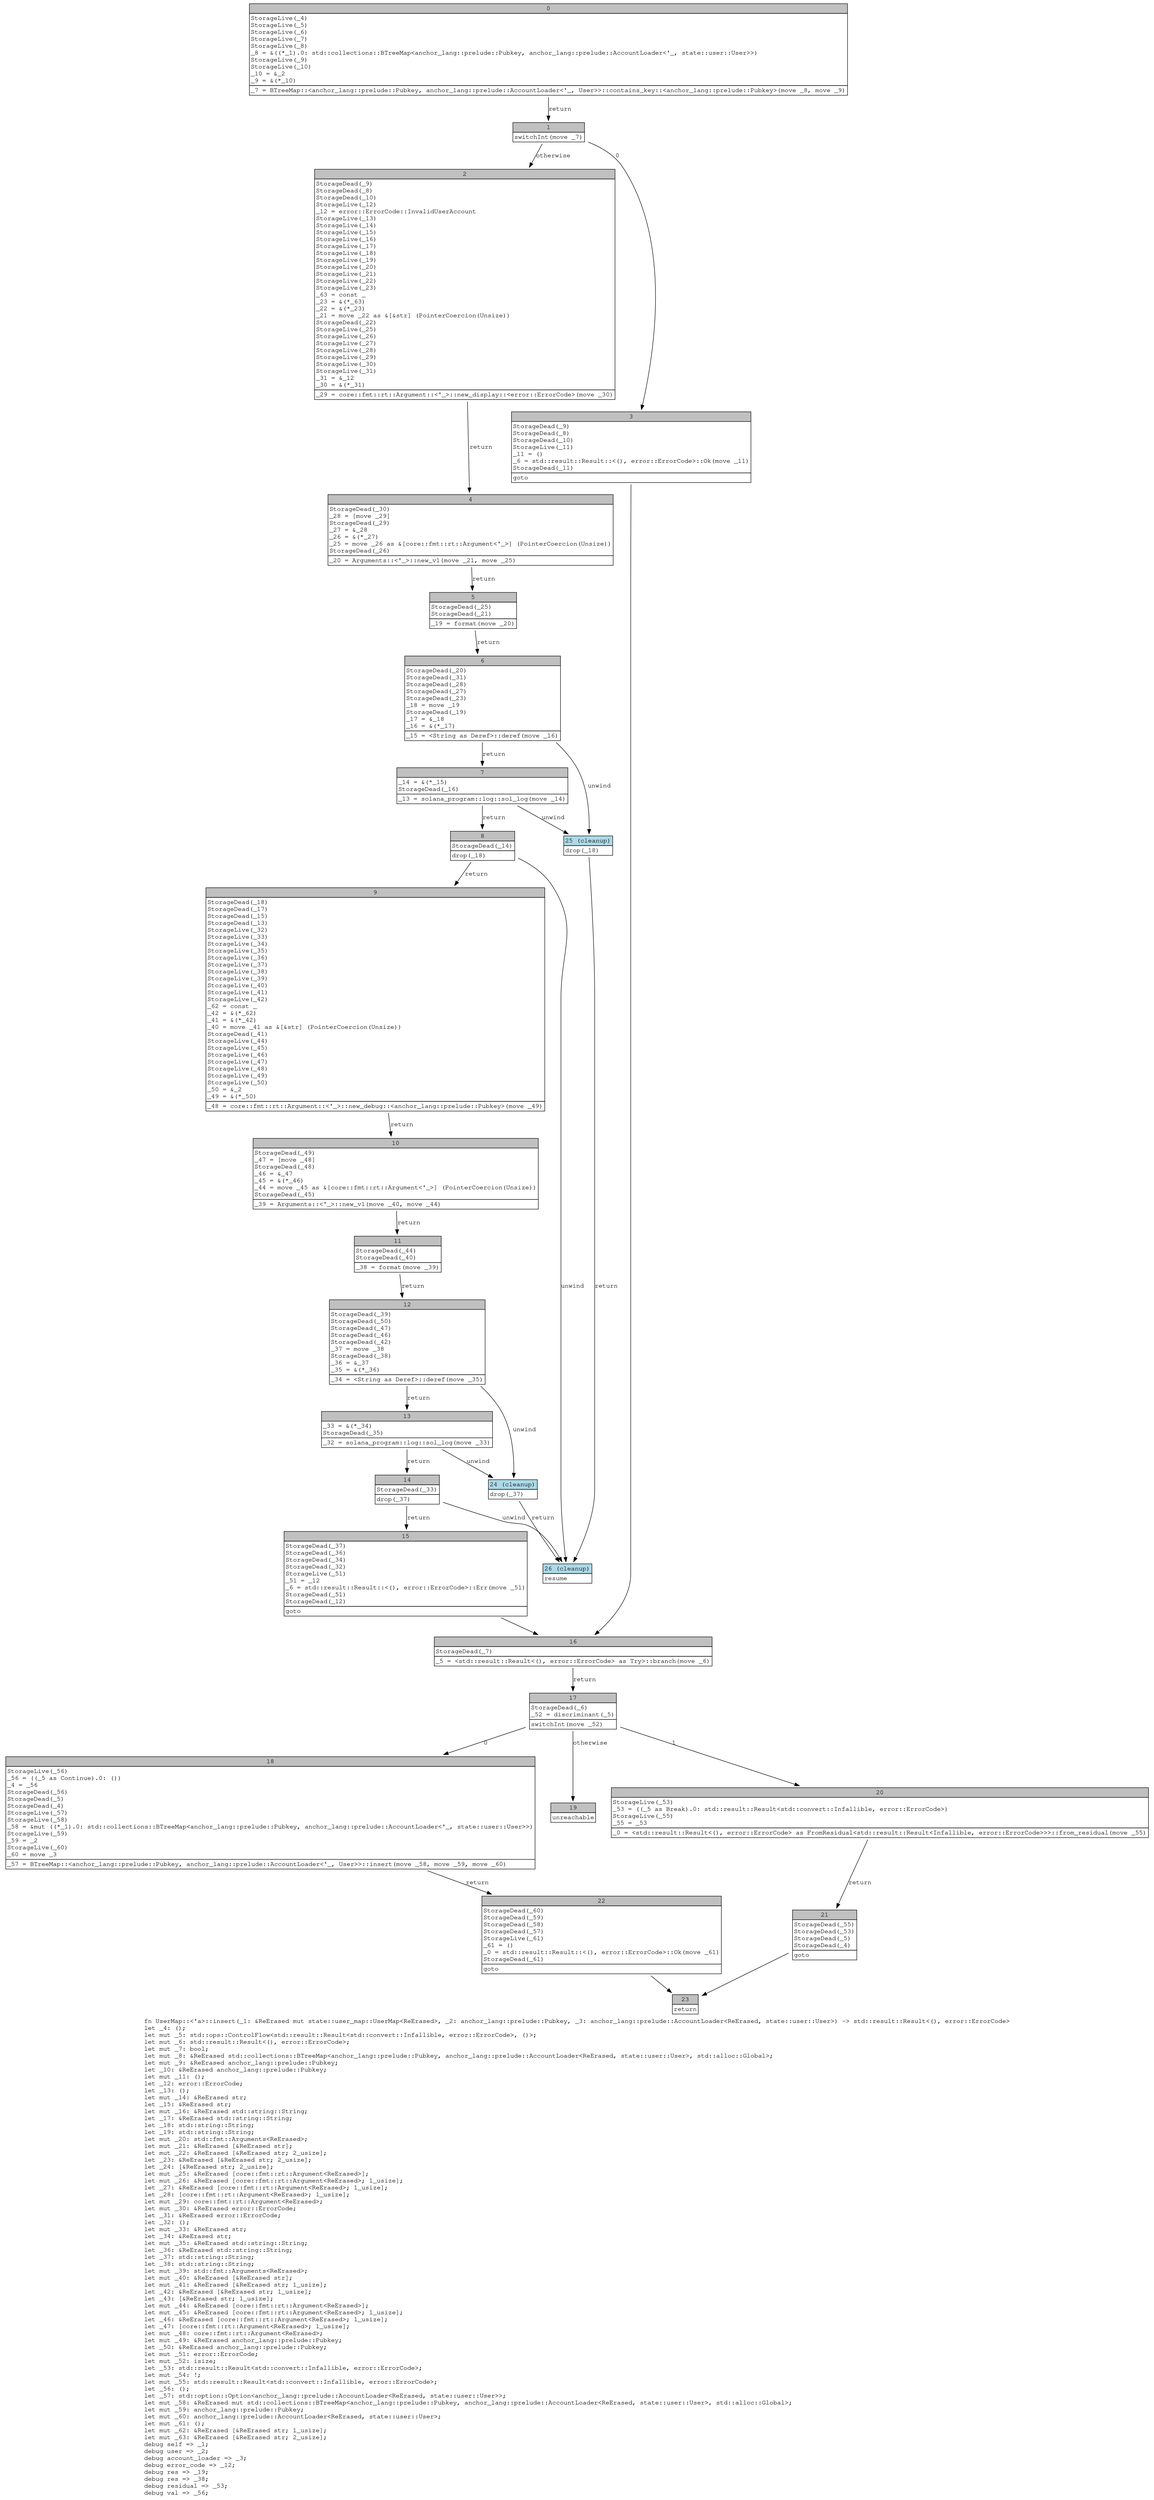digraph Mir_0_4482 {
    graph [fontname="Courier, monospace"];
    node [fontname="Courier, monospace"];
    edge [fontname="Courier, monospace"];
    label=<fn UserMap::&lt;'a&gt;::insert(_1: &amp;ReErased mut state::user_map::UserMap&lt;ReErased&gt;, _2: anchor_lang::prelude::Pubkey, _3: anchor_lang::prelude::AccountLoader&lt;ReErased, state::user::User&gt;) -&gt; std::result::Result&lt;(), error::ErrorCode&gt;<br align="left"/>let _4: ();<br align="left"/>let mut _5: std::ops::ControlFlow&lt;std::result::Result&lt;std::convert::Infallible, error::ErrorCode&gt;, ()&gt;;<br align="left"/>let mut _6: std::result::Result&lt;(), error::ErrorCode&gt;;<br align="left"/>let mut _7: bool;<br align="left"/>let mut _8: &amp;ReErased std::collections::BTreeMap&lt;anchor_lang::prelude::Pubkey, anchor_lang::prelude::AccountLoader&lt;ReErased, state::user::User&gt;, std::alloc::Global&gt;;<br align="left"/>let mut _9: &amp;ReErased anchor_lang::prelude::Pubkey;<br align="left"/>let _10: &amp;ReErased anchor_lang::prelude::Pubkey;<br align="left"/>let mut _11: ();<br align="left"/>let _12: error::ErrorCode;<br align="left"/>let _13: ();<br align="left"/>let mut _14: &amp;ReErased str;<br align="left"/>let _15: &amp;ReErased str;<br align="left"/>let mut _16: &amp;ReErased std::string::String;<br align="left"/>let _17: &amp;ReErased std::string::String;<br align="left"/>let _18: std::string::String;<br align="left"/>let _19: std::string::String;<br align="left"/>let mut _20: std::fmt::Arguments&lt;ReErased&gt;;<br align="left"/>let mut _21: &amp;ReErased [&amp;ReErased str];<br align="left"/>let mut _22: &amp;ReErased [&amp;ReErased str; 2_usize];<br align="left"/>let _23: &amp;ReErased [&amp;ReErased str; 2_usize];<br align="left"/>let _24: [&amp;ReErased str; 2_usize];<br align="left"/>let mut _25: &amp;ReErased [core::fmt::rt::Argument&lt;ReErased&gt;];<br align="left"/>let mut _26: &amp;ReErased [core::fmt::rt::Argument&lt;ReErased&gt;; 1_usize];<br align="left"/>let _27: &amp;ReErased [core::fmt::rt::Argument&lt;ReErased&gt;; 1_usize];<br align="left"/>let _28: [core::fmt::rt::Argument&lt;ReErased&gt;; 1_usize];<br align="left"/>let mut _29: core::fmt::rt::Argument&lt;ReErased&gt;;<br align="left"/>let mut _30: &amp;ReErased error::ErrorCode;<br align="left"/>let _31: &amp;ReErased error::ErrorCode;<br align="left"/>let _32: ();<br align="left"/>let mut _33: &amp;ReErased str;<br align="left"/>let _34: &amp;ReErased str;<br align="left"/>let mut _35: &amp;ReErased std::string::String;<br align="left"/>let _36: &amp;ReErased std::string::String;<br align="left"/>let _37: std::string::String;<br align="left"/>let _38: std::string::String;<br align="left"/>let mut _39: std::fmt::Arguments&lt;ReErased&gt;;<br align="left"/>let mut _40: &amp;ReErased [&amp;ReErased str];<br align="left"/>let mut _41: &amp;ReErased [&amp;ReErased str; 1_usize];<br align="left"/>let _42: &amp;ReErased [&amp;ReErased str; 1_usize];<br align="left"/>let _43: [&amp;ReErased str; 1_usize];<br align="left"/>let mut _44: &amp;ReErased [core::fmt::rt::Argument&lt;ReErased&gt;];<br align="left"/>let mut _45: &amp;ReErased [core::fmt::rt::Argument&lt;ReErased&gt;; 1_usize];<br align="left"/>let _46: &amp;ReErased [core::fmt::rt::Argument&lt;ReErased&gt;; 1_usize];<br align="left"/>let _47: [core::fmt::rt::Argument&lt;ReErased&gt;; 1_usize];<br align="left"/>let mut _48: core::fmt::rt::Argument&lt;ReErased&gt;;<br align="left"/>let mut _49: &amp;ReErased anchor_lang::prelude::Pubkey;<br align="left"/>let _50: &amp;ReErased anchor_lang::prelude::Pubkey;<br align="left"/>let mut _51: error::ErrorCode;<br align="left"/>let mut _52: isize;<br align="left"/>let _53: std::result::Result&lt;std::convert::Infallible, error::ErrorCode&gt;;<br align="left"/>let mut _54: !;<br align="left"/>let mut _55: std::result::Result&lt;std::convert::Infallible, error::ErrorCode&gt;;<br align="left"/>let _56: ();<br align="left"/>let _57: std::option::Option&lt;anchor_lang::prelude::AccountLoader&lt;ReErased, state::user::User&gt;&gt;;<br align="left"/>let mut _58: &amp;ReErased mut std::collections::BTreeMap&lt;anchor_lang::prelude::Pubkey, anchor_lang::prelude::AccountLoader&lt;ReErased, state::user::User&gt;, std::alloc::Global&gt;;<br align="left"/>let mut _59: anchor_lang::prelude::Pubkey;<br align="left"/>let mut _60: anchor_lang::prelude::AccountLoader&lt;ReErased, state::user::User&gt;;<br align="left"/>let mut _61: ();<br align="left"/>let mut _62: &amp;ReErased [&amp;ReErased str; 1_usize];<br align="left"/>let mut _63: &amp;ReErased [&amp;ReErased str; 2_usize];<br align="left"/>debug self =&gt; _1;<br align="left"/>debug user =&gt; _2;<br align="left"/>debug account_loader =&gt; _3;<br align="left"/>debug error_code =&gt; _12;<br align="left"/>debug res =&gt; _19;<br align="left"/>debug res =&gt; _38;<br align="left"/>debug residual =&gt; _53;<br align="left"/>debug val =&gt; _56;<br align="left"/>>;
    bb0__0_4482 [shape="none", label=<<table border="0" cellborder="1" cellspacing="0"><tr><td bgcolor="gray" align="center" colspan="1">0</td></tr><tr><td align="left" balign="left">StorageLive(_4)<br/>StorageLive(_5)<br/>StorageLive(_6)<br/>StorageLive(_7)<br/>StorageLive(_8)<br/>_8 = &amp;((*_1).0: std::collections::BTreeMap&lt;anchor_lang::prelude::Pubkey, anchor_lang::prelude::AccountLoader&lt;'_, state::user::User&gt;&gt;)<br/>StorageLive(_9)<br/>StorageLive(_10)<br/>_10 = &amp;_2<br/>_9 = &amp;(*_10)<br/></td></tr><tr><td align="left">_7 = BTreeMap::&lt;anchor_lang::prelude::Pubkey, anchor_lang::prelude::AccountLoader&lt;'_, User&gt;&gt;::contains_key::&lt;anchor_lang::prelude::Pubkey&gt;(move _8, move _9)</td></tr></table>>];
    bb1__0_4482 [shape="none", label=<<table border="0" cellborder="1" cellspacing="0"><tr><td bgcolor="gray" align="center" colspan="1">1</td></tr><tr><td align="left">switchInt(move _7)</td></tr></table>>];
    bb2__0_4482 [shape="none", label=<<table border="0" cellborder="1" cellspacing="0"><tr><td bgcolor="gray" align="center" colspan="1">2</td></tr><tr><td align="left" balign="left">StorageDead(_9)<br/>StorageDead(_8)<br/>StorageDead(_10)<br/>StorageLive(_12)<br/>_12 = error::ErrorCode::InvalidUserAccount<br/>StorageLive(_13)<br/>StorageLive(_14)<br/>StorageLive(_15)<br/>StorageLive(_16)<br/>StorageLive(_17)<br/>StorageLive(_18)<br/>StorageLive(_19)<br/>StorageLive(_20)<br/>StorageLive(_21)<br/>StorageLive(_22)<br/>StorageLive(_23)<br/>_63 = const _<br/>_23 = &amp;(*_63)<br/>_22 = &amp;(*_23)<br/>_21 = move _22 as &amp;[&amp;str] (PointerCoercion(Unsize))<br/>StorageDead(_22)<br/>StorageLive(_25)<br/>StorageLive(_26)<br/>StorageLive(_27)<br/>StorageLive(_28)<br/>StorageLive(_29)<br/>StorageLive(_30)<br/>StorageLive(_31)<br/>_31 = &amp;_12<br/>_30 = &amp;(*_31)<br/></td></tr><tr><td align="left">_29 = core::fmt::rt::Argument::&lt;'_&gt;::new_display::&lt;error::ErrorCode&gt;(move _30)</td></tr></table>>];
    bb3__0_4482 [shape="none", label=<<table border="0" cellborder="1" cellspacing="0"><tr><td bgcolor="gray" align="center" colspan="1">3</td></tr><tr><td align="left" balign="left">StorageDead(_9)<br/>StorageDead(_8)<br/>StorageDead(_10)<br/>StorageLive(_11)<br/>_11 = ()<br/>_6 = std::result::Result::&lt;(), error::ErrorCode&gt;::Ok(move _11)<br/>StorageDead(_11)<br/></td></tr><tr><td align="left">goto</td></tr></table>>];
    bb4__0_4482 [shape="none", label=<<table border="0" cellborder="1" cellspacing="0"><tr><td bgcolor="gray" align="center" colspan="1">4</td></tr><tr><td align="left" balign="left">StorageDead(_30)<br/>_28 = [move _29]<br/>StorageDead(_29)<br/>_27 = &amp;_28<br/>_26 = &amp;(*_27)<br/>_25 = move _26 as &amp;[core::fmt::rt::Argument&lt;'_&gt;] (PointerCoercion(Unsize))<br/>StorageDead(_26)<br/></td></tr><tr><td align="left">_20 = Arguments::&lt;'_&gt;::new_v1(move _21, move _25)</td></tr></table>>];
    bb5__0_4482 [shape="none", label=<<table border="0" cellborder="1" cellspacing="0"><tr><td bgcolor="gray" align="center" colspan="1">5</td></tr><tr><td align="left" balign="left">StorageDead(_25)<br/>StorageDead(_21)<br/></td></tr><tr><td align="left">_19 = format(move _20)</td></tr></table>>];
    bb6__0_4482 [shape="none", label=<<table border="0" cellborder="1" cellspacing="0"><tr><td bgcolor="gray" align="center" colspan="1">6</td></tr><tr><td align="left" balign="left">StorageDead(_20)<br/>StorageDead(_31)<br/>StorageDead(_28)<br/>StorageDead(_27)<br/>StorageDead(_23)<br/>_18 = move _19<br/>StorageDead(_19)<br/>_17 = &amp;_18<br/>_16 = &amp;(*_17)<br/></td></tr><tr><td align="left">_15 = &lt;String as Deref&gt;::deref(move _16)</td></tr></table>>];
    bb7__0_4482 [shape="none", label=<<table border="0" cellborder="1" cellspacing="0"><tr><td bgcolor="gray" align="center" colspan="1">7</td></tr><tr><td align="left" balign="left">_14 = &amp;(*_15)<br/>StorageDead(_16)<br/></td></tr><tr><td align="left">_13 = solana_program::log::sol_log(move _14)</td></tr></table>>];
    bb8__0_4482 [shape="none", label=<<table border="0" cellborder="1" cellspacing="0"><tr><td bgcolor="gray" align="center" colspan="1">8</td></tr><tr><td align="left" balign="left">StorageDead(_14)<br/></td></tr><tr><td align="left">drop(_18)</td></tr></table>>];
    bb9__0_4482 [shape="none", label=<<table border="0" cellborder="1" cellspacing="0"><tr><td bgcolor="gray" align="center" colspan="1">9</td></tr><tr><td align="left" balign="left">StorageDead(_18)<br/>StorageDead(_17)<br/>StorageDead(_15)<br/>StorageDead(_13)<br/>StorageLive(_32)<br/>StorageLive(_33)<br/>StorageLive(_34)<br/>StorageLive(_35)<br/>StorageLive(_36)<br/>StorageLive(_37)<br/>StorageLive(_38)<br/>StorageLive(_39)<br/>StorageLive(_40)<br/>StorageLive(_41)<br/>StorageLive(_42)<br/>_62 = const _<br/>_42 = &amp;(*_62)<br/>_41 = &amp;(*_42)<br/>_40 = move _41 as &amp;[&amp;str] (PointerCoercion(Unsize))<br/>StorageDead(_41)<br/>StorageLive(_44)<br/>StorageLive(_45)<br/>StorageLive(_46)<br/>StorageLive(_47)<br/>StorageLive(_48)<br/>StorageLive(_49)<br/>StorageLive(_50)<br/>_50 = &amp;_2<br/>_49 = &amp;(*_50)<br/></td></tr><tr><td align="left">_48 = core::fmt::rt::Argument::&lt;'_&gt;::new_debug::&lt;anchor_lang::prelude::Pubkey&gt;(move _49)</td></tr></table>>];
    bb10__0_4482 [shape="none", label=<<table border="0" cellborder="1" cellspacing="0"><tr><td bgcolor="gray" align="center" colspan="1">10</td></tr><tr><td align="left" balign="left">StorageDead(_49)<br/>_47 = [move _48]<br/>StorageDead(_48)<br/>_46 = &amp;_47<br/>_45 = &amp;(*_46)<br/>_44 = move _45 as &amp;[core::fmt::rt::Argument&lt;'_&gt;] (PointerCoercion(Unsize))<br/>StorageDead(_45)<br/></td></tr><tr><td align="left">_39 = Arguments::&lt;'_&gt;::new_v1(move _40, move _44)</td></tr></table>>];
    bb11__0_4482 [shape="none", label=<<table border="0" cellborder="1" cellspacing="0"><tr><td bgcolor="gray" align="center" colspan="1">11</td></tr><tr><td align="left" balign="left">StorageDead(_44)<br/>StorageDead(_40)<br/></td></tr><tr><td align="left">_38 = format(move _39)</td></tr></table>>];
    bb12__0_4482 [shape="none", label=<<table border="0" cellborder="1" cellspacing="0"><tr><td bgcolor="gray" align="center" colspan="1">12</td></tr><tr><td align="left" balign="left">StorageDead(_39)<br/>StorageDead(_50)<br/>StorageDead(_47)<br/>StorageDead(_46)<br/>StorageDead(_42)<br/>_37 = move _38<br/>StorageDead(_38)<br/>_36 = &amp;_37<br/>_35 = &amp;(*_36)<br/></td></tr><tr><td align="left">_34 = &lt;String as Deref&gt;::deref(move _35)</td></tr></table>>];
    bb13__0_4482 [shape="none", label=<<table border="0" cellborder="1" cellspacing="0"><tr><td bgcolor="gray" align="center" colspan="1">13</td></tr><tr><td align="left" balign="left">_33 = &amp;(*_34)<br/>StorageDead(_35)<br/></td></tr><tr><td align="left">_32 = solana_program::log::sol_log(move _33)</td></tr></table>>];
    bb14__0_4482 [shape="none", label=<<table border="0" cellborder="1" cellspacing="0"><tr><td bgcolor="gray" align="center" colspan="1">14</td></tr><tr><td align="left" balign="left">StorageDead(_33)<br/></td></tr><tr><td align="left">drop(_37)</td></tr></table>>];
    bb15__0_4482 [shape="none", label=<<table border="0" cellborder="1" cellspacing="0"><tr><td bgcolor="gray" align="center" colspan="1">15</td></tr><tr><td align="left" balign="left">StorageDead(_37)<br/>StorageDead(_36)<br/>StorageDead(_34)<br/>StorageDead(_32)<br/>StorageLive(_51)<br/>_51 = _12<br/>_6 = std::result::Result::&lt;(), error::ErrorCode&gt;::Err(move _51)<br/>StorageDead(_51)<br/>StorageDead(_12)<br/></td></tr><tr><td align="left">goto</td></tr></table>>];
    bb16__0_4482 [shape="none", label=<<table border="0" cellborder="1" cellspacing="0"><tr><td bgcolor="gray" align="center" colspan="1">16</td></tr><tr><td align="left" balign="left">StorageDead(_7)<br/></td></tr><tr><td align="left">_5 = &lt;std::result::Result&lt;(), error::ErrorCode&gt; as Try&gt;::branch(move _6)</td></tr></table>>];
    bb17__0_4482 [shape="none", label=<<table border="0" cellborder="1" cellspacing="0"><tr><td bgcolor="gray" align="center" colspan="1">17</td></tr><tr><td align="left" balign="left">StorageDead(_6)<br/>_52 = discriminant(_5)<br/></td></tr><tr><td align="left">switchInt(move _52)</td></tr></table>>];
    bb18__0_4482 [shape="none", label=<<table border="0" cellborder="1" cellspacing="0"><tr><td bgcolor="gray" align="center" colspan="1">18</td></tr><tr><td align="left" balign="left">StorageLive(_56)<br/>_56 = ((_5 as Continue).0: ())<br/>_4 = _56<br/>StorageDead(_56)<br/>StorageDead(_5)<br/>StorageDead(_4)<br/>StorageLive(_57)<br/>StorageLive(_58)<br/>_58 = &amp;mut ((*_1).0: std::collections::BTreeMap&lt;anchor_lang::prelude::Pubkey, anchor_lang::prelude::AccountLoader&lt;'_, state::user::User&gt;&gt;)<br/>StorageLive(_59)<br/>_59 = _2<br/>StorageLive(_60)<br/>_60 = move _3<br/></td></tr><tr><td align="left">_57 = BTreeMap::&lt;anchor_lang::prelude::Pubkey, anchor_lang::prelude::AccountLoader&lt;'_, User&gt;&gt;::insert(move _58, move _59, move _60)</td></tr></table>>];
    bb19__0_4482 [shape="none", label=<<table border="0" cellborder="1" cellspacing="0"><tr><td bgcolor="gray" align="center" colspan="1">19</td></tr><tr><td align="left">unreachable</td></tr></table>>];
    bb20__0_4482 [shape="none", label=<<table border="0" cellborder="1" cellspacing="0"><tr><td bgcolor="gray" align="center" colspan="1">20</td></tr><tr><td align="left" balign="left">StorageLive(_53)<br/>_53 = ((_5 as Break).0: std::result::Result&lt;std::convert::Infallible, error::ErrorCode&gt;)<br/>StorageLive(_55)<br/>_55 = _53<br/></td></tr><tr><td align="left">_0 = &lt;std::result::Result&lt;(), error::ErrorCode&gt; as FromResidual&lt;std::result::Result&lt;Infallible, error::ErrorCode&gt;&gt;&gt;::from_residual(move _55)</td></tr></table>>];
    bb21__0_4482 [shape="none", label=<<table border="0" cellborder="1" cellspacing="0"><tr><td bgcolor="gray" align="center" colspan="1">21</td></tr><tr><td align="left" balign="left">StorageDead(_55)<br/>StorageDead(_53)<br/>StorageDead(_5)<br/>StorageDead(_4)<br/></td></tr><tr><td align="left">goto</td></tr></table>>];
    bb22__0_4482 [shape="none", label=<<table border="0" cellborder="1" cellspacing="0"><tr><td bgcolor="gray" align="center" colspan="1">22</td></tr><tr><td align="left" balign="left">StorageDead(_60)<br/>StorageDead(_59)<br/>StorageDead(_58)<br/>StorageDead(_57)<br/>StorageLive(_61)<br/>_61 = ()<br/>_0 = std::result::Result::&lt;(), error::ErrorCode&gt;::Ok(move _61)<br/>StorageDead(_61)<br/></td></tr><tr><td align="left">goto</td></tr></table>>];
    bb23__0_4482 [shape="none", label=<<table border="0" cellborder="1" cellspacing="0"><tr><td bgcolor="gray" align="center" colspan="1">23</td></tr><tr><td align="left">return</td></tr></table>>];
    bb24__0_4482 [shape="none", label=<<table border="0" cellborder="1" cellspacing="0"><tr><td bgcolor="lightblue" align="center" colspan="1">24 (cleanup)</td></tr><tr><td align="left">drop(_37)</td></tr></table>>];
    bb25__0_4482 [shape="none", label=<<table border="0" cellborder="1" cellspacing="0"><tr><td bgcolor="lightblue" align="center" colspan="1">25 (cleanup)</td></tr><tr><td align="left">drop(_18)</td></tr></table>>];
    bb26__0_4482 [shape="none", label=<<table border="0" cellborder="1" cellspacing="0"><tr><td bgcolor="lightblue" align="center" colspan="1">26 (cleanup)</td></tr><tr><td align="left">resume</td></tr></table>>];
    bb0__0_4482 -> bb1__0_4482 [label="return"];
    bb1__0_4482 -> bb3__0_4482 [label="0"];
    bb1__0_4482 -> bb2__0_4482 [label="otherwise"];
    bb2__0_4482 -> bb4__0_4482 [label="return"];
    bb3__0_4482 -> bb16__0_4482 [label=""];
    bb4__0_4482 -> bb5__0_4482 [label="return"];
    bb5__0_4482 -> bb6__0_4482 [label="return"];
    bb6__0_4482 -> bb7__0_4482 [label="return"];
    bb6__0_4482 -> bb25__0_4482 [label="unwind"];
    bb7__0_4482 -> bb8__0_4482 [label="return"];
    bb7__0_4482 -> bb25__0_4482 [label="unwind"];
    bb8__0_4482 -> bb9__0_4482 [label="return"];
    bb8__0_4482 -> bb26__0_4482 [label="unwind"];
    bb9__0_4482 -> bb10__0_4482 [label="return"];
    bb10__0_4482 -> bb11__0_4482 [label="return"];
    bb11__0_4482 -> bb12__0_4482 [label="return"];
    bb12__0_4482 -> bb13__0_4482 [label="return"];
    bb12__0_4482 -> bb24__0_4482 [label="unwind"];
    bb13__0_4482 -> bb14__0_4482 [label="return"];
    bb13__0_4482 -> bb24__0_4482 [label="unwind"];
    bb14__0_4482 -> bb15__0_4482 [label="return"];
    bb14__0_4482 -> bb26__0_4482 [label="unwind"];
    bb15__0_4482 -> bb16__0_4482 [label=""];
    bb16__0_4482 -> bb17__0_4482 [label="return"];
    bb17__0_4482 -> bb18__0_4482 [label="0"];
    bb17__0_4482 -> bb20__0_4482 [label="1"];
    bb17__0_4482 -> bb19__0_4482 [label="otherwise"];
    bb18__0_4482 -> bb22__0_4482 [label="return"];
    bb20__0_4482 -> bb21__0_4482 [label="return"];
    bb21__0_4482 -> bb23__0_4482 [label=""];
    bb22__0_4482 -> bb23__0_4482 [label=""];
    bb24__0_4482 -> bb26__0_4482 [label="return"];
    bb25__0_4482 -> bb26__0_4482 [label="return"];
}
